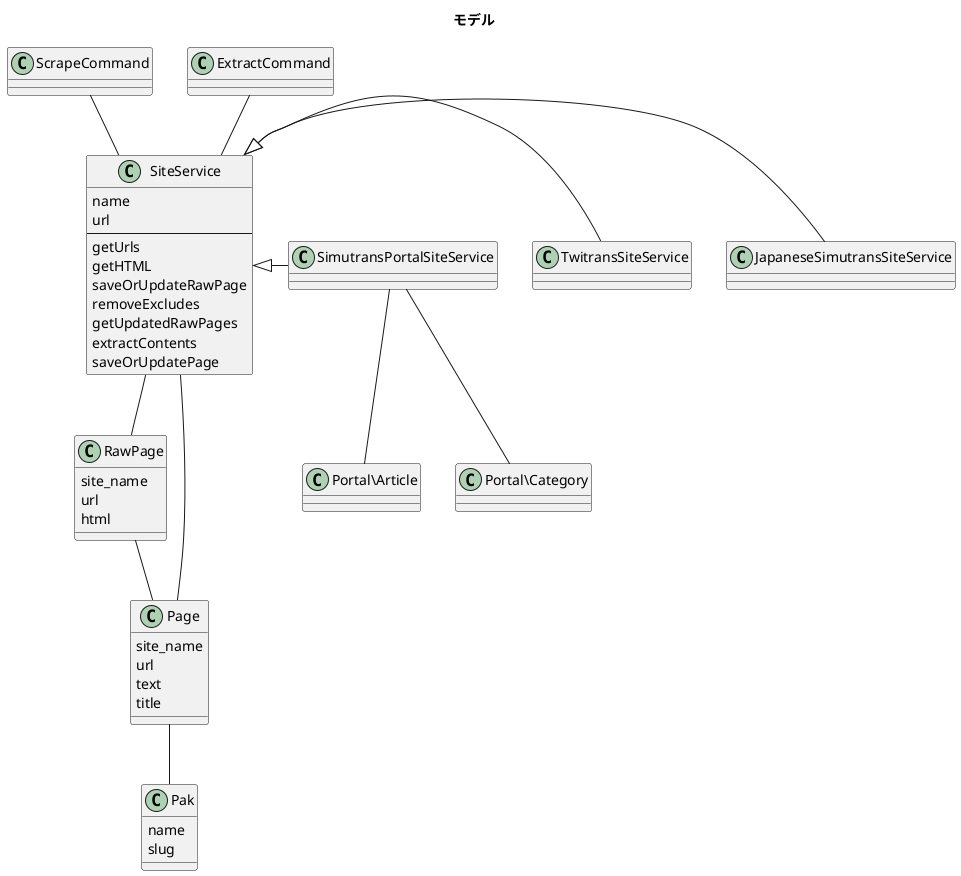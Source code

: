 @startuml
title モデル
class SiteService{
  name
  url
  ---
  getUrls
  getHTML
  saveOrUpdateRawPage
  removeExcludes
  getUpdatedRawPages
  extractContents
  saveOrUpdatePage
}
class RawPage{
  site_name
  url
  html
}
class Page{
  site_name
  url
  text
  title
}
class Pak{
  name
  slug
}
class SimutransPortalSiteService
class JapaneseSimutransSiteService
class TwitransSiteService
class ScrapeCommand
class ExtractCommand
class Portal\Article
class Portal\Category
ScrapeCommand -- SiteService
ExtractCommand -- SiteService
SiteService -- RawPage
SiteService -- Page
RawPage -- Page
Page -- Pak
SiteService <|- JapaneseSimutransSiteService
SiteService <|- TwitransSiteService
SiteService <|- SimutransPortalSiteService
SimutransPortalSiteService -- Portal\Article
SimutransPortalSiteService -- Portal\Category
@enduml

